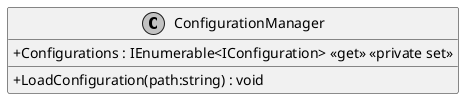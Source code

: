 @startuml
skinparam monochrome true
skinparam classAttributeIconSize 0

class ConfigurationManager {
    + LoadConfiguration(path:string) : void
    + Configurations : IEnumerable<IConfiguration> <<get>> <<private set>>
}

@enduml
